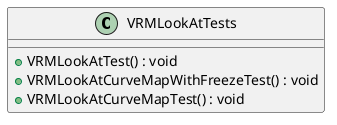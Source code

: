 @startuml
class VRMLookAtTests {
    + VRMLookAtTest() : void
    + VRMLookAtCurveMapWithFreezeTest() : void
    + VRMLookAtCurveMapTest() : void
}
@enduml
